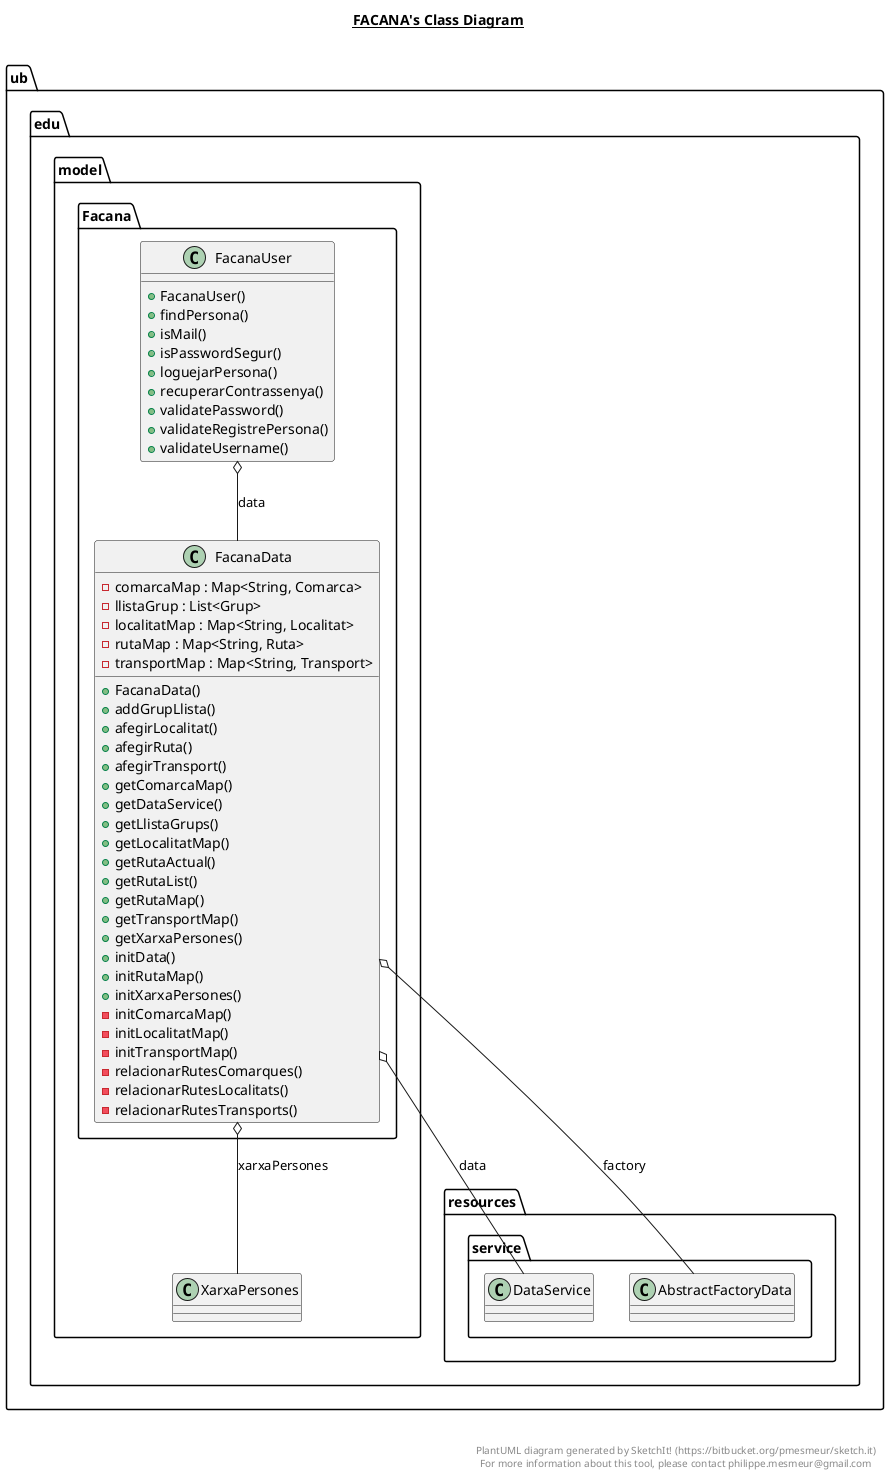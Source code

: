 @startuml

title __FACANA's Class Diagram__\n

  namespace ub.edu.model {
    namespace Facana {
      class ub.edu.model.Facana.FacanaData {
          - comarcaMap : Map<String, Comarca>
          - llistaGrup : List<Grup>
          - localitatMap : Map<String, Localitat>
          - rutaMap : Map<String, Ruta>
          - transportMap : Map<String, Transport>
          + FacanaData()
          + addGrupLlista()
          + afegirLocalitat()
          + afegirRuta()
          + afegirTransport()
          + getComarcaMap()
          + getDataService()
          + getLlistaGrups()
          + getLocalitatMap()
          + getRutaActual()
          + getRutaList()
          + getRutaMap()
          + getTransportMap()
          + getXarxaPersones()
          + initData()
          + initRutaMap()
          + initXarxaPersones()
          - initComarcaMap()
          - initLocalitatMap()
          - initTransportMap()
          - relacionarRutesComarques()
          - relacionarRutesLocalitats()
          - relacionarRutesTransports()
      }
    }
  }
  

  namespace ub.edu.model {
    namespace Facana {
      class ub.edu.model.Facana.FacanaUser {
          + FacanaUser()
          + findPersona()
          + isMail()
          + isPasswordSegur()
          + loguejarPersona()
          + recuperarContrassenya()
          + validatePassword()
          + validateRegistrePersona()
          + validateUsername()
      }
    }
  }
  

  ub.edu.model.Facana.FacanaData o-- ub.edu.resources.service.DataService : data
  ub.edu.model.Facana.FacanaData o-- ub.edu.resources.service.AbstractFactoryData : factory
  ub.edu.model.Facana.FacanaData o-- ub.edu.model.XarxaPersones : xarxaPersones
  ub.edu.model.Facana.FacanaUser o-- ub.edu.model.Facana.FacanaData : data


right footer


PlantUML diagram generated by SketchIt! (https://bitbucket.org/pmesmeur/sketch.it)
For more information about this tool, please contact philippe.mesmeur@gmail.com
endfooter

@enduml
